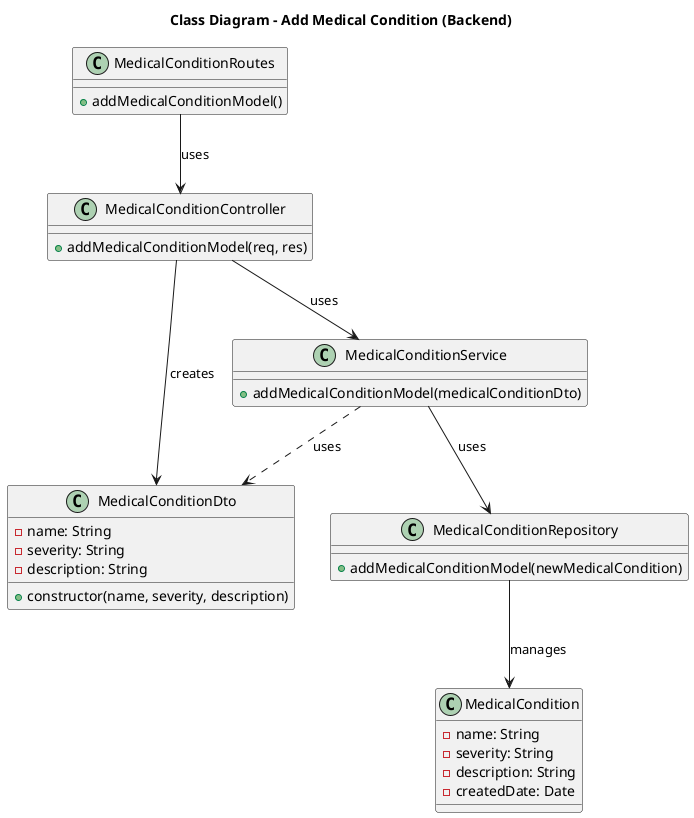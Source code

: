 @startuml CD
title "Class Diagram - Add Medical Condition (Backend)"

class MedicalConditionRoutes {
  +addMedicalConditionModel()
}

class MedicalConditionController {
  +addMedicalConditionModel(req, res)
}

class MedicalConditionDto {
  -name: String
  -severity: String
  -description: String
  +constructor(name, severity, description)
}

class MedicalConditionService {
  +addMedicalConditionModel(medicalConditionDto)
}

class MedicalConditionRepository {
  +addMedicalConditionModel(newMedicalCondition)
}

class MedicalCondition {
  -name: String
  -severity: String
  -description: String
  -createdDate: Date
}

MedicalConditionRoutes --> MedicalConditionController : uses
MedicalConditionController --> MedicalConditionDto : creates
MedicalConditionController --> MedicalConditionService : uses
MedicalConditionService --> MedicalConditionRepository : uses
MedicalConditionRepository --> MedicalCondition : manages
MedicalConditionService ..> MedicalConditionDto : uses



@enduml